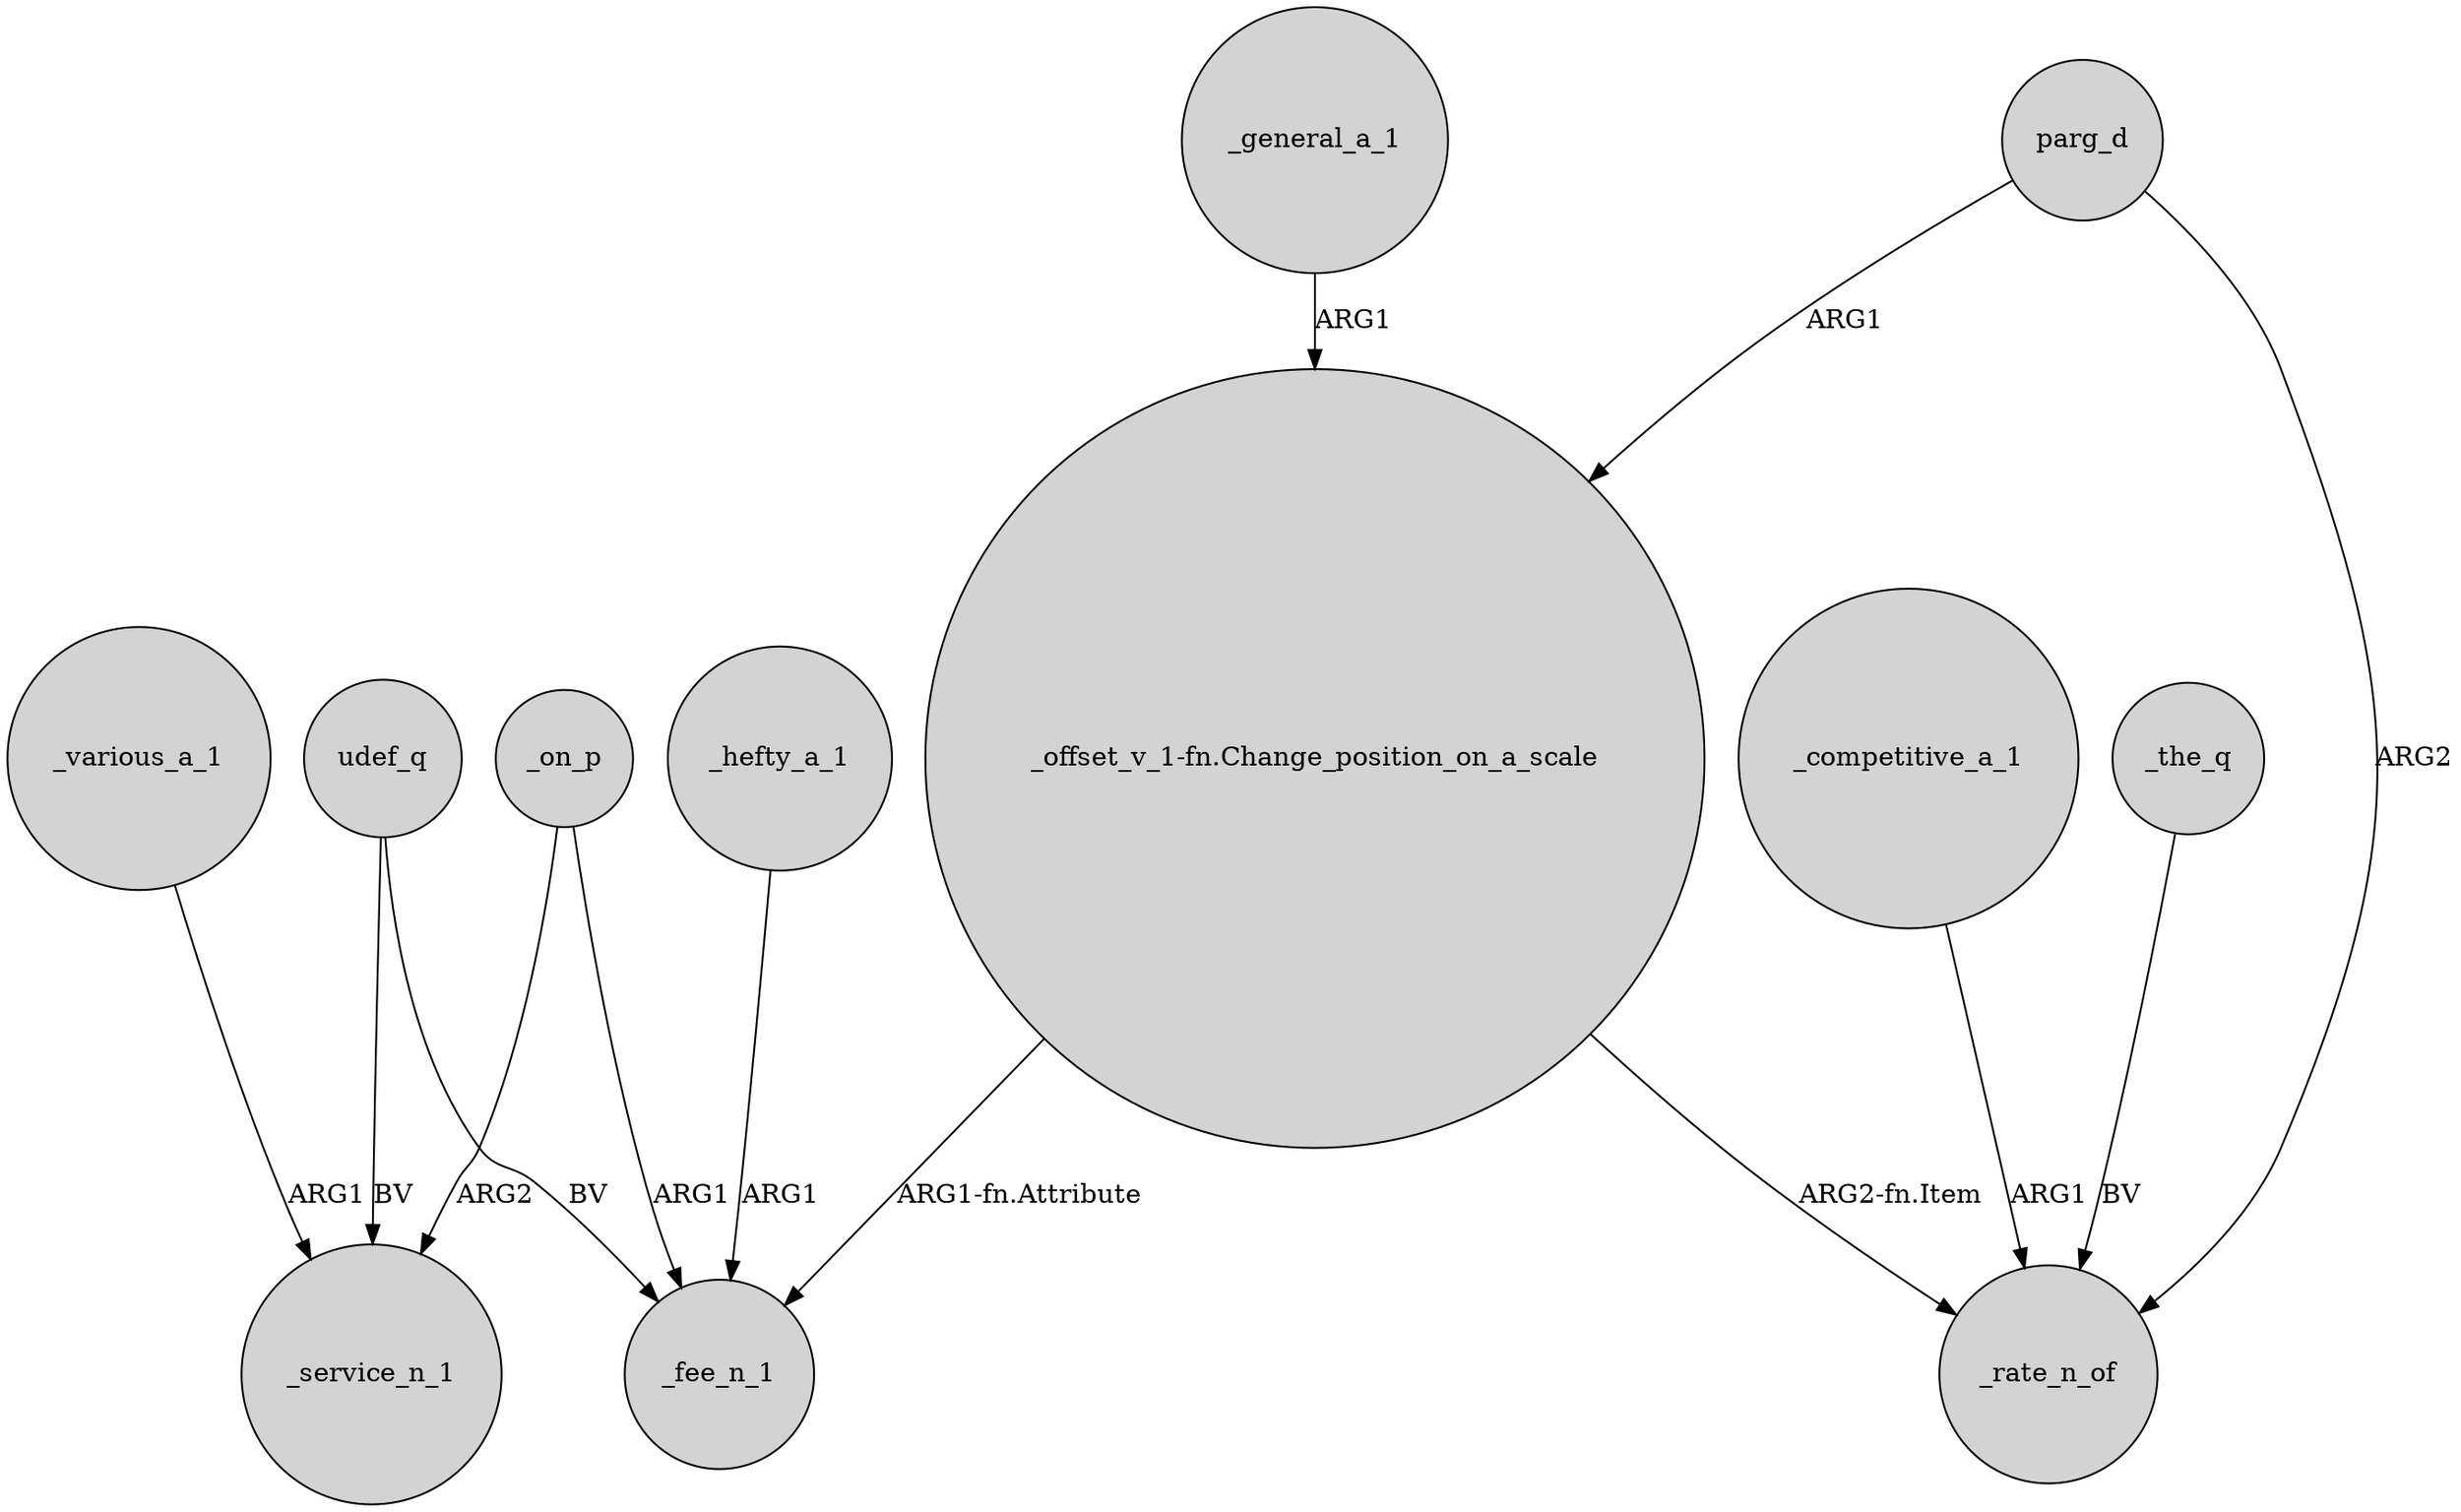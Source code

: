 digraph {
	node [shape=circle style=filled]
	udef_q -> _service_n_1 [label=BV]
	_hefty_a_1 -> _fee_n_1 [label=ARG1]
	_on_p -> _service_n_1 [label=ARG2]
	_competitive_a_1 -> _rate_n_of [label=ARG1]
	"_offset_v_1-fn.Change_position_on_a_scale" -> _fee_n_1 [label="ARG1-fn.Attribute"]
	_on_p -> _fee_n_1 [label=ARG1]
	_the_q -> _rate_n_of [label=BV]
	parg_d -> "_offset_v_1-fn.Change_position_on_a_scale" [label=ARG1]
	parg_d -> _rate_n_of [label=ARG2]
	udef_q -> _fee_n_1 [label=BV]
	"_offset_v_1-fn.Change_position_on_a_scale" -> _rate_n_of [label="ARG2-fn.Item"]
	_various_a_1 -> _service_n_1 [label=ARG1]
	_general_a_1 -> "_offset_v_1-fn.Change_position_on_a_scale" [label=ARG1]
}
